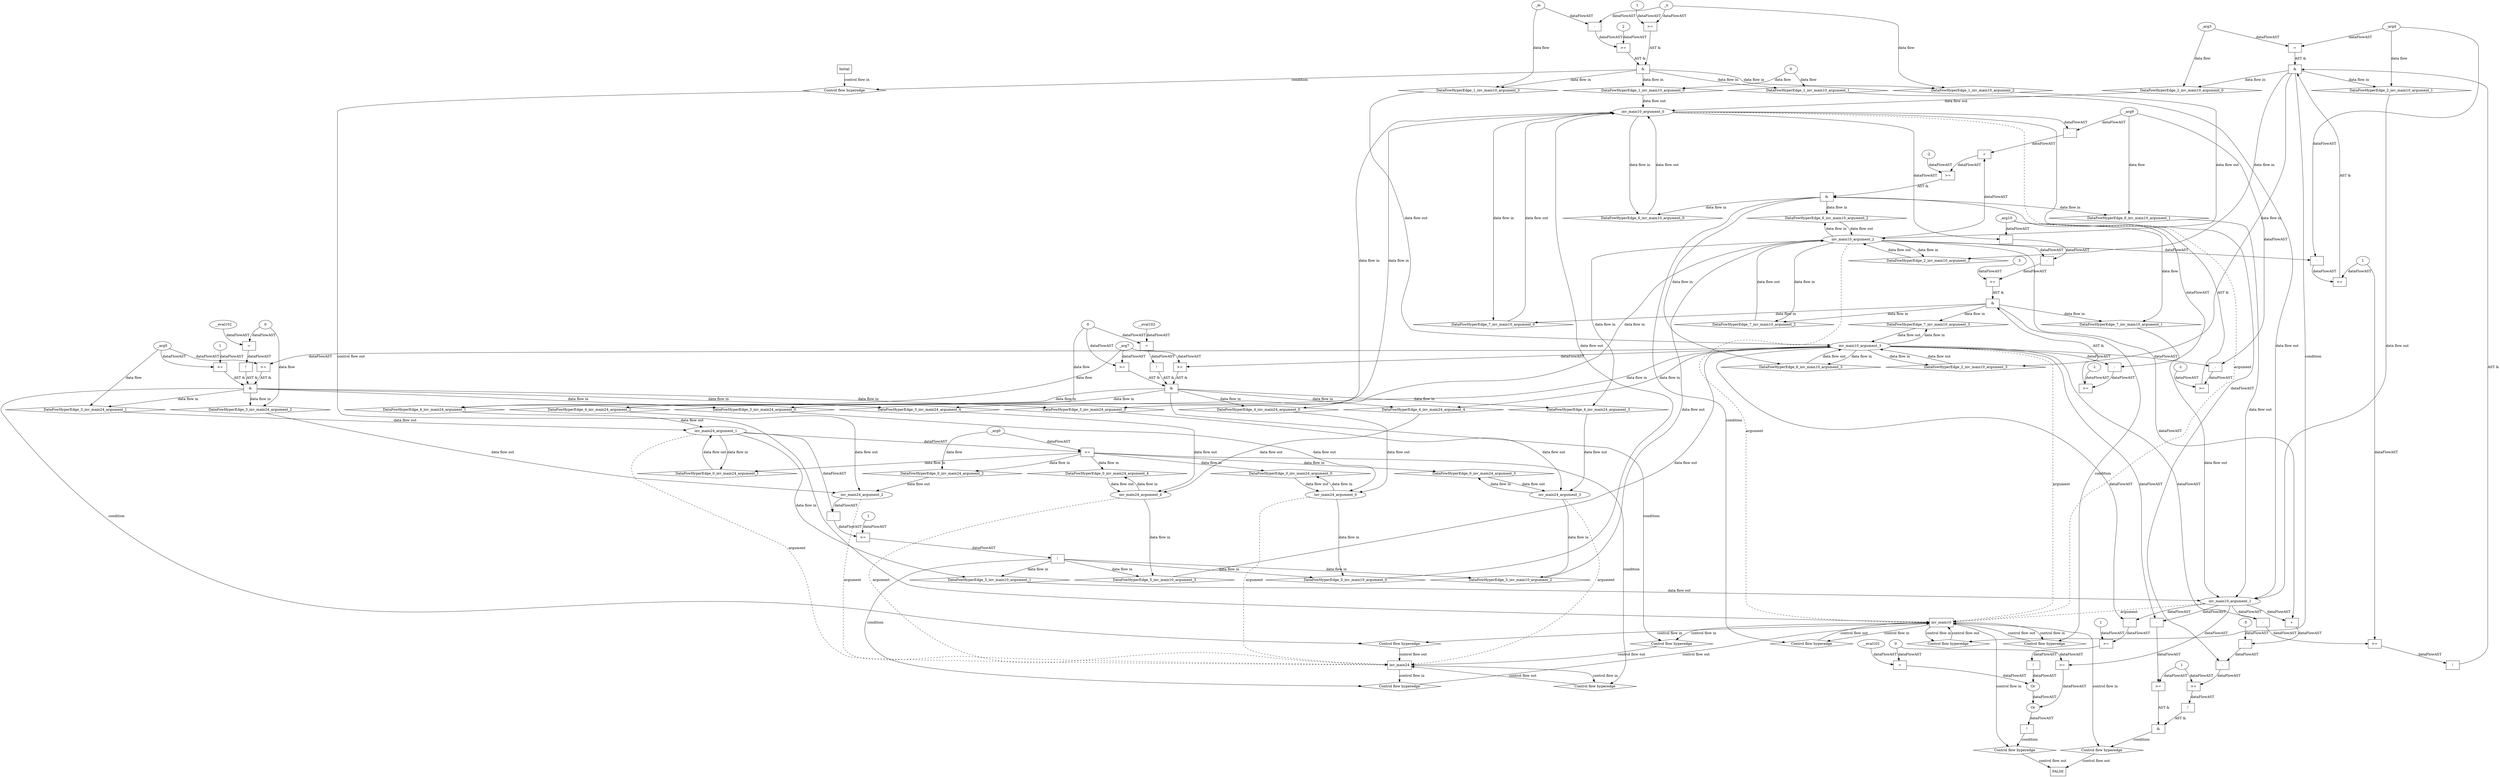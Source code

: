 digraph dag {
inv_main10 [label="inv_main10" nodeName=inv_main10 class=cfn  shape="rect"];
inv_main24 [label="inv_main24" nodeName=inv_main24 class=cfn  shape="rect"];
FALSE [label="FALSE" nodeName=FALSE class=cfn  shape="rect"];
Initial [label="Initial" nodeName=Initial class=cfn  shape="rect"];
ControlFowHyperEdge_0 [label="Control flow hyperedge" nodeName=ControlFowHyperEdge_0 class=controlFlowHyperEdge shape="diamond"];
inv_main24 -> ControlFowHyperEdge_0[label="control flow in"]
ControlFowHyperEdge_0 -> inv_main24[label="control flow out"]
ControlFowHyperEdge_1 [label="Control flow hyperedge" nodeName=ControlFowHyperEdge_1 class=controlFlowHyperEdge shape="diamond"];
Initial -> ControlFowHyperEdge_1[label="control flow in"]
ControlFowHyperEdge_1 -> inv_main10[label="control flow out"]
ControlFowHyperEdge_2 [label="Control flow hyperedge" nodeName=ControlFowHyperEdge_2 class=controlFlowHyperEdge shape="diamond"];
inv_main10 -> ControlFowHyperEdge_2[label="control flow in"]
ControlFowHyperEdge_2 -> inv_main10[label="control flow out"]
ControlFowHyperEdge_3 [label="Control flow hyperedge" nodeName=ControlFowHyperEdge_3 class=controlFlowHyperEdge shape="diamond"];
inv_main10 -> ControlFowHyperEdge_3[label="control flow in"]
ControlFowHyperEdge_3 -> inv_main24[label="control flow out"]
ControlFowHyperEdge_4 [label="Control flow hyperedge" nodeName=ControlFowHyperEdge_4 class=controlFlowHyperEdge shape="diamond"];
inv_main10 -> ControlFowHyperEdge_4[label="control flow in"]
ControlFowHyperEdge_4 -> inv_main24[label="control flow out"]
ControlFowHyperEdge_5 [label="Control flow hyperedge" nodeName=ControlFowHyperEdge_5 class=controlFlowHyperEdge shape="diamond"];
inv_main24 -> ControlFowHyperEdge_5[label="control flow in"]
ControlFowHyperEdge_5 -> inv_main10[label="control flow out"]
ControlFowHyperEdge_6 [label="Control flow hyperedge" nodeName=ControlFowHyperEdge_6 class=controlFlowHyperEdge shape="diamond"];
inv_main10 -> ControlFowHyperEdge_6[label="control flow in"]
ControlFowHyperEdge_6 -> inv_main10[label="control flow out"]
ControlFowHyperEdge_7 [label="Control flow hyperedge" nodeName=ControlFowHyperEdge_7 class=controlFlowHyperEdge shape="diamond"];
inv_main10 -> ControlFowHyperEdge_7[label="control flow in"]
ControlFowHyperEdge_7 -> inv_main10[label="control flow out"]
ControlFowHyperEdge_8 [label="Control flow hyperedge" nodeName=ControlFowHyperEdge_8 class=controlFlowHyperEdge shape="diamond"];
inv_main10 -> ControlFowHyperEdge_8[label="control flow in"]
ControlFowHyperEdge_8 -> FALSE[label="control flow out"]
ControlFowHyperEdge_9 [label="Control flow hyperedge" nodeName=ControlFowHyperEdge_9 class=controlFlowHyperEdge shape="diamond"];
inv_main10 -> ControlFowHyperEdge_9[label="control flow in"]
ControlFowHyperEdge_9 -> FALSE[label="control flow out"]
inv_main24_argument_0 [label="inv_main24_argument_0" nodeName=argument0 class=argument  head=inv_main24 shape="oval"];
inv_main24_argument_0 -> inv_main24[label="argument" style="dashed"]
inv_main24_argument_1 [label="inv_main24_argument_1" nodeName=argument1 class=argument  head=inv_main24 shape="oval"];
inv_main24_argument_1 -> inv_main24[label="argument" style="dashed"]
inv_main24_argument_2 [label="inv_main24_argument_2" nodeName=argument2 class=argument  head=inv_main24 shape="oval"];
inv_main24_argument_2 -> inv_main24[label="argument" style="dashed"]
inv_main24_argument_3 [label="inv_main24_argument_3" nodeName=argument3 class=argument  head=inv_main24 shape="oval"];
inv_main24_argument_3 -> inv_main24[label="argument" style="dashed"]
inv_main24_argument_4 [label="inv_main24_argument_4" nodeName=argument4 class=argument  head=inv_main24 shape="oval"];
inv_main24_argument_4 -> inv_main24[label="argument" style="dashed"]
inv_main10_argument_0 [label="inv_main10_argument_0" nodeName=argument0 class=argument  head=inv_main10 shape="oval"];
inv_main10_argument_0 -> inv_main10[label="argument" style="dashed"]
inv_main10_argument_1 [label="inv_main10_argument_1" nodeName=argument1 class=argument  head=inv_main10 shape="oval"];
inv_main10_argument_1 -> inv_main10[label="argument" style="dashed"]
inv_main10_argument_2 [label="inv_main10_argument_2" nodeName=argument2 class=argument  head=inv_main10 shape="oval"];
inv_main10_argument_2 -> inv_main10[label="argument" style="dashed"]
inv_main10_argument_3 [label="inv_main10_argument_3" nodeName=argument3 class=argument  head=inv_main10 shape="oval"];
inv_main10_argument_3 -> inv_main10[label="argument" style="dashed"]

xxxinv_main24___inv_main24_0xxxguard_0_node_0 [label=">=" nodeName=xxxinv_main24___inv_main24_0xxxguard_0_node_0 class=Operator  shape="rect"];
inv_main24_argument_1->xxxinv_main24___inv_main24_0xxxguard_0_node_0[label="dataFlowAST"]
xxxinv_main24___inv_main24_0xxxdataFlow_0_node_0->xxxinv_main24___inv_main24_0xxxguard_0_node_0[label="dataFlowAST"]

xxxinv_main24___inv_main24_0xxxguard_0_node_0->ControlFowHyperEdge_0 [label="condition"];
xxxinv_main24___inv_main24_0xxxdataFlow_0_node_0 [label="_arg0" nodeName=xxxinv_main24___inv_main24_0xxxdataFlow_0_node_0 class=Constant ];

xxxinv_main24___inv_main24_0xxxdataFlow_0_node_0->DataFowHyperEdge_0_inv_main24_argument_2 [label="data flow"];
xxxinv_main10___Initial_1xxx_and [label="&" nodeName=xxxinv_main10___Initial_1xxx_and class=Operator shape="rect"];
xxxinv_main10___Initial_1xxxguard_0_node_0 [label=">=" nodeName=xxxinv_main10___Initial_1xxxguard_0_node_0 class=Operator  shape="rect"];
xxxinv_main10___Initial_1xxxguard_0_node_2 [label="1" nodeName=xxxinv_main10___Initial_1xxxguard_0_node_2 class=Literal ];
xxxinv_main10___Initial_1xxxdataFlow2_node_0->xxxinv_main10___Initial_1xxxguard_0_node_0[label="dataFlowAST"]
xxxinv_main10___Initial_1xxxguard_0_node_2->xxxinv_main10___Initial_1xxxguard_0_node_0[label="dataFlowAST"]

xxxinv_main10___Initial_1xxxguard_0_node_0->xxxinv_main10___Initial_1xxx_and [label="AST &"];
xxxinv_main10___Initial_1xxxguard1_node_0 [label=">=" nodeName=xxxinv_main10___Initial_1xxxguard1_node_0 class=Operator  shape="rect"];
xxxinv_main10___Initial_1xxxguard1_node_1 [label="-" nodeName=xxxinv_main10___Initial_1xxxguard1_node_1 class= Operator shape="rect"];
xxxinv_main10___Initial_1xxxguard1_node_4 [label="2" nodeName=xxxinv_main10___Initial_1xxxguard1_node_4 class=Literal ];
xxxinv_main10___Initial_1xxxguard1_node_1->xxxinv_main10___Initial_1xxxguard1_node_0[label="dataFlowAST"]
xxxinv_main10___Initial_1xxxguard1_node_4->xxxinv_main10___Initial_1xxxguard1_node_0[label="dataFlowAST"]
xxxinv_main10___Initial_1xxxdataFlow2_node_0->xxxinv_main10___Initial_1xxxguard1_node_1[label="dataFlowAST"]
xxxinv_main10___Initial_1xxxdataFlow3_node_0->xxxinv_main10___Initial_1xxxguard1_node_1[label="dataFlowAST"]

xxxinv_main10___Initial_1xxxguard1_node_0->xxxinv_main10___Initial_1xxx_and [label="AST &"];
xxxinv_main10___Initial_1xxx_and->ControlFowHyperEdge_1 [label="condition"];
xxxinv_main10___Initial_1xxxdataFlow_0_node_0 [label="0" nodeName=xxxinv_main10___Initial_1xxxdataFlow_0_node_0 class=Literal ];

xxxinv_main10___Initial_1xxxdataFlow_0_node_0->DataFowHyperEdge_1_inv_main10_argument_0 [label="data flow"];

xxxinv_main10___Initial_1xxxdataFlow_0_node_0->DataFowHyperEdge_1_inv_main10_argument_1 [label="data flow"];
xxxinv_main10___Initial_1xxxdataFlow2_node_0 [label="_n" nodeName=xxxinv_main10___Initial_1xxxdataFlow2_node_0 class=Constant ];

xxxinv_main10___Initial_1xxxdataFlow2_node_0->DataFowHyperEdge_1_inv_main10_argument_2 [label="data flow"];
xxxinv_main10___Initial_1xxxdataFlow3_node_0 [label="_m" nodeName=xxxinv_main10___Initial_1xxxdataFlow3_node_0 class=Constant ];

xxxinv_main10___Initial_1xxxdataFlow3_node_0->DataFowHyperEdge_1_inv_main10_argument_3 [label="data flow"];
xxxinv_main10___inv_main10_2xxx_and [label="&" nodeName=xxxinv_main10___inv_main10_2xxx_and class=Operator shape="rect"];
xxxinv_main10___inv_main10_2xxxguard_0_node_0 [label=">=" nodeName=xxxinv_main10___inv_main10_2xxxguard_0_node_0 class=Operator  shape="rect"];
xxxinv_main10___inv_main10_2xxxguard_0_node_1 [label="-" nodeName=xxxinv_main10___inv_main10_2xxxguard_0_node_1 class= Operator shape="rect"];
xxxinv_main10___inv_main10_2xxxguard_0_node_4 [label="1" nodeName=xxxinv_main10___inv_main10_2xxxguard_0_node_4 class=Literal ];
xxxinv_main10___inv_main10_2xxxguard_0_node_1->xxxinv_main10___inv_main10_2xxxguard_0_node_0[label="dataFlowAST"]
xxxinv_main10___inv_main10_2xxxguard_0_node_4->xxxinv_main10___inv_main10_2xxxguard_0_node_0[label="dataFlowAST"]
inv_main10_argument_2->xxxinv_main10___inv_main10_2xxxguard_0_node_1[label="dataFlowAST"]
xxxinv_main10___inv_main10_2xxxdataFlow1_node_0->xxxinv_main10___inv_main10_2xxxguard_0_node_1[label="dataFlowAST"]

xxxinv_main10___inv_main10_2xxxguard_0_node_0->xxxinv_main10___inv_main10_2xxx_and [label="AST &"];
xxxinv_main10___inv_main10_2xxxguard1_node_0 [label="!" nodeName=xxxinv_main10___inv_main10_2xxxguard1_node_0 class=Operator shape="rect"];
xxxinv_main10___inv_main10_2xxxguard1_node_1 [label=">=" nodeName=xxxinv_main10___inv_main10_2xxxguard1_node_1 class=Operator  shape="rect"];
xxxinv_main10___inv_main10_2xxxguard1_node_2 [label="-" nodeName=xxxinv_main10___inv_main10_2xxxguard1_node_2 class= Operator shape="rect"];
xxxinv_main10___inv_main10_2xxxguard1_node_1->xxxinv_main10___inv_main10_2xxxguard1_node_0[label="dataFlowAST"]
xxxinv_main10___inv_main10_2xxxguard1_node_2->xxxinv_main10___inv_main10_2xxxguard1_node_1[label="dataFlowAST"]
xxxinv_main10___inv_main10_2xxxguard_0_node_4->xxxinv_main10___inv_main10_2xxxguard1_node_1[label="dataFlowAST"]
inv_main10_argument_3->xxxinv_main10___inv_main10_2xxxguard1_node_2[label="dataFlowAST"]
inv_main10_argument_1->xxxinv_main10___inv_main10_2xxxguard1_node_2[label="dataFlowAST"]

xxxinv_main10___inv_main10_2xxxguard1_node_0->xxxinv_main10___inv_main10_2xxx_and [label="AST &"];
xxxinv_main10___inv_main10_2xxxguard2_node_0 [label="=" nodeName=xxxinv_main10___inv_main10_2xxxguard2_node_0 class=Operator  shape="rect"];
xxxinv_main10___inv_main10_2xxxdataFlow_0_node_0->xxxinv_main10___inv_main10_2xxxguard2_node_0[label="dataFlowAST"]
xxxinv_main10___inv_main10_2xxxdataFlow1_node_0->xxxinv_main10___inv_main10_2xxxguard2_node_0[label="dataFlowAST"]

xxxinv_main10___inv_main10_2xxxguard2_node_0->xxxinv_main10___inv_main10_2xxx_and [label="AST &"];
xxxinv_main10___inv_main10_2xxx_and->ControlFowHyperEdge_2 [label="condition"];
xxxinv_main10___inv_main10_2xxxdataFlow_0_node_0 [label="_arg3" nodeName=xxxinv_main10___inv_main10_2xxxdataFlow_0_node_0 class=Constant ];

xxxinv_main10___inv_main10_2xxxdataFlow_0_node_0->DataFowHyperEdge_2_inv_main10_argument_0 [label="data flow"];
xxxinv_main10___inv_main10_2xxxdataFlow1_node_0 [label="_arg4" nodeName=xxxinv_main10___inv_main10_2xxxdataFlow1_node_0 class=Constant ];

xxxinv_main10___inv_main10_2xxxdataFlow1_node_0->DataFowHyperEdge_2_inv_main10_argument_1 [label="data flow"];
xxxinv_main24___inv_main10_3xxx_and [label="&" nodeName=xxxinv_main24___inv_main10_3xxx_and class=Operator shape="rect"];
xxxinv_main24___inv_main10_3xxxguard_0_node_0 [label=">=" nodeName=xxxinv_main24___inv_main10_3xxxguard_0_node_0 class=Operator  shape="rect"];
xxxinv_main24___inv_main10_3xxxguard_0_node_2 [label="1" nodeName=xxxinv_main24___inv_main10_3xxxguard_0_node_2 class=Literal ];
xxxinv_main24___inv_main10_3xxxdataFlow_0_node_0->xxxinv_main24___inv_main10_3xxxguard_0_node_0[label="dataFlowAST"]
xxxinv_main24___inv_main10_3xxxguard_0_node_2->xxxinv_main24___inv_main10_3xxxguard_0_node_0[label="dataFlowAST"]

xxxinv_main24___inv_main10_3xxxguard_0_node_0->xxxinv_main24___inv_main10_3xxx_and [label="AST &"];
xxxinv_main24___inv_main10_3xxxguard1_node_0 [label="!" nodeName=xxxinv_main24___inv_main10_3xxxguard1_node_0 class=Operator shape="rect"];
xxxinv_main24___inv_main10_3xxxguard1_node_1 [label="=" nodeName=xxxinv_main24___inv_main10_3xxxguard1_node_1 class=Operator  shape="rect"];
xxxinv_main24___inv_main10_3xxxguard1_node_2 [label="__eval102" nodeName=xxxinv_main24___inv_main10_3xxxguard1_node_2 class=Constant ];
xxxinv_main24___inv_main10_3xxxguard1_node_1->xxxinv_main24___inv_main10_3xxxguard1_node_0[label="dataFlowAST"]
xxxinv_main24___inv_main10_3xxxguard1_node_2->xxxinv_main24___inv_main10_3xxxguard1_node_1[label="dataFlowAST"]
xxxinv_main24___inv_main10_3xxxdataFlow1_node_0->xxxinv_main24___inv_main10_3xxxguard1_node_1[label="dataFlowAST"]

xxxinv_main24___inv_main10_3xxxguard1_node_0->xxxinv_main24___inv_main10_3xxx_and [label="AST &"];
xxxinv_main24___inv_main10_3xxxguard2_node_0 [label=">=" nodeName=xxxinv_main24___inv_main10_3xxxguard2_node_0 class=Operator  shape="rect"];
inv_main10_argument_3->xxxinv_main24___inv_main10_3xxxguard2_node_0[label="dataFlowAST"]
xxxinv_main24___inv_main10_3xxxdataFlow_0_node_0->xxxinv_main24___inv_main10_3xxxguard2_node_0[label="dataFlowAST"]

xxxinv_main24___inv_main10_3xxxguard2_node_0->xxxinv_main24___inv_main10_3xxx_and [label="AST &"];
xxxinv_main24___inv_main10_3xxx_and->ControlFowHyperEdge_3 [label="condition"];
xxxinv_main24___inv_main10_3xxxdataFlow_0_node_0 [label="_arg5" nodeName=xxxinv_main24___inv_main10_3xxxdataFlow_0_node_0 class=Constant ];

xxxinv_main24___inv_main10_3xxxdataFlow_0_node_0->DataFowHyperEdge_3_inv_main24_argument_1 [label="data flow"];
xxxinv_main24___inv_main10_3xxxdataFlow1_node_0 [label="0" nodeName=xxxinv_main24___inv_main10_3xxxdataFlow1_node_0 class=Literal ];

xxxinv_main24___inv_main10_3xxxdataFlow1_node_0->DataFowHyperEdge_3_inv_main24_argument_2 [label="data flow"];
xxxinv_main24___inv_main10_4xxx_and [label="&" nodeName=xxxinv_main24___inv_main10_4xxx_and class=Operator shape="rect"];
xxxinv_main24___inv_main10_4xxxguard_0_node_0 [label=">=" nodeName=xxxinv_main24___inv_main10_4xxxguard_0_node_0 class=Operator  shape="rect"];
xxxinv_main24___inv_main10_4xxxdataFlow1_node_0->xxxinv_main24___inv_main10_4xxxguard_0_node_0[label="dataFlowAST"]
xxxinv_main24___inv_main10_4xxxdataFlow_0_node_0->xxxinv_main24___inv_main10_4xxxguard_0_node_0[label="dataFlowAST"]

xxxinv_main24___inv_main10_4xxxguard_0_node_0->xxxinv_main24___inv_main10_4xxx_and [label="AST &"];
xxxinv_main24___inv_main10_4xxxguard1_node_0 [label="!" nodeName=xxxinv_main24___inv_main10_4xxxguard1_node_0 class=Operator shape="rect"];
xxxinv_main24___inv_main10_4xxxguard1_node_1 [label="=" nodeName=xxxinv_main24___inv_main10_4xxxguard1_node_1 class=Operator  shape="rect"];
xxxinv_main24___inv_main10_4xxxguard1_node_2 [label="__eval102" nodeName=xxxinv_main24___inv_main10_4xxxguard1_node_2 class=Constant ];
xxxinv_main24___inv_main10_4xxxguard1_node_1->xxxinv_main24___inv_main10_4xxxguard1_node_0[label="dataFlowAST"]
xxxinv_main24___inv_main10_4xxxguard1_node_2->xxxinv_main24___inv_main10_4xxxguard1_node_1[label="dataFlowAST"]
xxxinv_main24___inv_main10_4xxxdataFlow1_node_0->xxxinv_main24___inv_main10_4xxxguard1_node_1[label="dataFlowAST"]

xxxinv_main24___inv_main10_4xxxguard1_node_0->xxxinv_main24___inv_main10_4xxx_and [label="AST &"];
xxxinv_main24___inv_main10_4xxxguard2_node_0 [label=">=" nodeName=xxxinv_main24___inv_main10_4xxxguard2_node_0 class=Operator  shape="rect"];
inv_main10_argument_3->xxxinv_main24___inv_main10_4xxxguard2_node_0[label="dataFlowAST"]
xxxinv_main24___inv_main10_4xxxdataFlow_0_node_0->xxxinv_main24___inv_main10_4xxxguard2_node_0[label="dataFlowAST"]

xxxinv_main24___inv_main10_4xxxguard2_node_0->xxxinv_main24___inv_main10_4xxx_and [label="AST &"];
xxxinv_main24___inv_main10_4xxx_and->ControlFowHyperEdge_4 [label="condition"];
xxxinv_main24___inv_main10_4xxxdataFlow_0_node_0 [label="_arg7" nodeName=xxxinv_main24___inv_main10_4xxxdataFlow_0_node_0 class=Constant ];

xxxinv_main24___inv_main10_4xxxdataFlow_0_node_0->DataFowHyperEdge_4_inv_main24_argument_1 [label="data flow"];
xxxinv_main24___inv_main10_4xxxdataFlow1_node_0 [label="0" nodeName=xxxinv_main24___inv_main10_4xxxdataFlow1_node_0 class=Literal ];

xxxinv_main24___inv_main10_4xxxdataFlow1_node_0->DataFowHyperEdge_4_inv_main24_argument_2 [label="data flow"];
xxxinv_main10___inv_main24_5xxxguard_0_node_0 [label="!" nodeName=xxxinv_main10___inv_main24_5xxxguard_0_node_0 class=Operator shape="rect"];
xxxinv_main10___inv_main24_5xxxguard_0_node_1 [label=">=" nodeName=xxxinv_main10___inv_main24_5xxxguard_0_node_1 class=Operator  shape="rect"];
xxxinv_main10___inv_main24_5xxxguard_0_node_2 [label="-" nodeName=xxxinv_main10___inv_main24_5xxxguard_0_node_2 class= Operator shape="rect"];
xxxinv_main10___inv_main24_5xxxguard_0_node_5 [label="1" nodeName=xxxinv_main10___inv_main24_5xxxguard_0_node_5 class=Literal ];
xxxinv_main10___inv_main24_5xxxguard_0_node_1->xxxinv_main10___inv_main24_5xxxguard_0_node_0[label="dataFlowAST"]
xxxinv_main10___inv_main24_5xxxguard_0_node_2->xxxinv_main10___inv_main24_5xxxguard_0_node_1[label="dataFlowAST"]
xxxinv_main10___inv_main24_5xxxguard_0_node_5->xxxinv_main10___inv_main24_5xxxguard_0_node_1[label="dataFlowAST"]
inv_main24_argument_1->xxxinv_main10___inv_main24_5xxxguard_0_node_2[label="dataFlowAST"]
inv_main24_argument_2->xxxinv_main10___inv_main24_5xxxguard_0_node_2[label="dataFlowAST"]

xxxinv_main10___inv_main24_5xxxguard_0_node_0->ControlFowHyperEdge_5 [label="condition"];
xxxinv_main10___inv_main10_6xxx_and [label="&" nodeName=xxxinv_main10___inv_main10_6xxx_and class=Operator shape="rect"];
xxxinv_main10___inv_main10_6xxxguard_0_node_0 [label=">=" nodeName=xxxinv_main10___inv_main10_6xxxguard_0_node_0 class=Operator  shape="rect"];
xxxinv_main10___inv_main10_6xxxguard_0_node_1 [label="+" nodeName=xxxinv_main10___inv_main10_6xxxguard_0_node_1 class= Operator shape="rect"];
xxxinv_main10___inv_main10_6xxxguard_0_node_3 [label="-" nodeName=xxxinv_main10___inv_main10_6xxxguard_0_node_3 class= Operator shape="rect"];
xxxinv_main10___inv_main10_6xxxguard_0_node_6 [label="-2" nodeName=xxxinv_main10___inv_main10_6xxxguard_0_node_6 class=Literal ];
xxxinv_main10___inv_main10_6xxxguard_0_node_1->xxxinv_main10___inv_main10_6xxxguard_0_node_0[label="dataFlowAST"]
xxxinv_main10___inv_main10_6xxxguard_0_node_6->xxxinv_main10___inv_main10_6xxxguard_0_node_0[label="dataFlowAST"]
inv_main10_argument_2->xxxinv_main10___inv_main10_6xxxguard_0_node_1[label="dataFlowAST"]
xxxinv_main10___inv_main10_6xxxguard_0_node_3->xxxinv_main10___inv_main10_6xxxguard_0_node_1[label="dataFlowAST"]
xxxinv_main10___inv_main10_6xxxdataFlow_0_node_0->xxxinv_main10___inv_main10_6xxxguard_0_node_3[label="dataFlowAST"]
inv_main10_argument_0->xxxinv_main10___inv_main10_6xxxguard_0_node_3[label="dataFlowAST"]

xxxinv_main10___inv_main10_6xxxguard_0_node_0->xxxinv_main10___inv_main10_6xxx_and [label="AST &"];
xxxinv_main10___inv_main10_6xxxguard1_node_0 [label=">=" nodeName=xxxinv_main10___inv_main10_6xxxguard1_node_0 class=Operator  shape="rect"];
xxxinv_main10___inv_main10_6xxxguard1_node_1 [label="-" nodeName=xxxinv_main10___inv_main10_6xxxguard1_node_1 class= Operator shape="rect"];
xxxinv_main10___inv_main10_6xxxguard1_node_4 [label="-1" nodeName=xxxinv_main10___inv_main10_6xxxguard1_node_4 class=Literal ];
xxxinv_main10___inv_main10_6xxxguard1_node_1->xxxinv_main10___inv_main10_6xxxguard1_node_0[label="dataFlowAST"]
xxxinv_main10___inv_main10_6xxxguard1_node_4->xxxinv_main10___inv_main10_6xxxguard1_node_0[label="dataFlowAST"]
inv_main10_argument_3->xxxinv_main10___inv_main10_6xxxguard1_node_1[label="dataFlowAST"]
xxxinv_main10___inv_main10_6xxxdataFlow_0_node_0->xxxinv_main10___inv_main10_6xxxguard1_node_1[label="dataFlowAST"]

xxxinv_main10___inv_main10_6xxxguard1_node_0->xxxinv_main10___inv_main10_6xxx_and [label="AST &"];
xxxinv_main10___inv_main10_6xxx_and->ControlFowHyperEdge_6 [label="condition"];
xxxinv_main10___inv_main10_6xxxdataFlow_0_node_0 [label="_arg9" nodeName=xxxinv_main10___inv_main10_6xxxdataFlow_0_node_0 class=Constant ];

xxxinv_main10___inv_main10_6xxxdataFlow_0_node_0->DataFowHyperEdge_6_inv_main10_argument_1 [label="data flow"];
xxxinv_main10___inv_main10_7xxx_and [label="&" nodeName=xxxinv_main10___inv_main10_7xxx_and class=Operator shape="rect"];
xxxinv_main10___inv_main10_7xxxguard_0_node_0 [label=">=" nodeName=xxxinv_main10___inv_main10_7xxxguard_0_node_0 class=Operator  shape="rect"];
xxxinv_main10___inv_main10_7xxxguard_0_node_1 [label="-" nodeName=xxxinv_main10___inv_main10_7xxxguard_0_node_1 class= Operator shape="rect"];
xxxinv_main10___inv_main10_7xxxguard_0_node_2 [label="-" nodeName=xxxinv_main10___inv_main10_7xxxguard_0_node_2 class= Operator shape="rect"];
xxxinv_main10___inv_main10_7xxxguard_0_node_6 [label="3" nodeName=xxxinv_main10___inv_main10_7xxxguard_0_node_6 class=Literal ];
xxxinv_main10___inv_main10_7xxxguard_0_node_1->xxxinv_main10___inv_main10_7xxxguard_0_node_0[label="dataFlowAST"]
xxxinv_main10___inv_main10_7xxxguard_0_node_6->xxxinv_main10___inv_main10_7xxxguard_0_node_0[label="dataFlowAST"]
xxxinv_main10___inv_main10_7xxxguard_0_node_2->xxxinv_main10___inv_main10_7xxxguard_0_node_1[label="dataFlowAST"]
inv_main10_argument_2->xxxinv_main10___inv_main10_7xxxguard_0_node_1[label="dataFlowAST"]
inv_main10_argument_0->xxxinv_main10___inv_main10_7xxxguard_0_node_2[label="dataFlowAST"]
xxxinv_main10___inv_main10_7xxxdataFlow_0_node_0->xxxinv_main10___inv_main10_7xxxguard_0_node_2[label="dataFlowAST"]

xxxinv_main10___inv_main10_7xxxguard_0_node_0->xxxinv_main10___inv_main10_7xxx_and [label="AST &"];
xxxinv_main10___inv_main10_7xxxguard1_node_0 [label=">=" nodeName=xxxinv_main10___inv_main10_7xxxguard1_node_0 class=Operator  shape="rect"];
xxxinv_main10___inv_main10_7xxxguard1_node_1 [label="-" nodeName=xxxinv_main10___inv_main10_7xxxguard1_node_1 class= Operator shape="rect"];
xxxinv_main10___inv_main10_7xxxguard1_node_4 [label="-1" nodeName=xxxinv_main10___inv_main10_7xxxguard1_node_4 class=Literal ];
xxxinv_main10___inv_main10_7xxxguard1_node_1->xxxinv_main10___inv_main10_7xxxguard1_node_0[label="dataFlowAST"]
xxxinv_main10___inv_main10_7xxxguard1_node_4->xxxinv_main10___inv_main10_7xxxguard1_node_0[label="dataFlowAST"]
inv_main10_argument_3->xxxinv_main10___inv_main10_7xxxguard1_node_1[label="dataFlowAST"]
xxxinv_main10___inv_main10_7xxxdataFlow_0_node_0->xxxinv_main10___inv_main10_7xxxguard1_node_1[label="dataFlowAST"]

xxxinv_main10___inv_main10_7xxxguard1_node_0->xxxinv_main10___inv_main10_7xxx_and [label="AST &"];
xxxinv_main10___inv_main10_7xxx_and->ControlFowHyperEdge_7 [label="condition"];
xxxinv_main10___inv_main10_7xxxdataFlow_0_node_0 [label="_arg10" nodeName=xxxinv_main10___inv_main10_7xxxdataFlow_0_node_0 class=Constant ];

xxxinv_main10___inv_main10_7xxxdataFlow_0_node_0->DataFowHyperEdge_7_inv_main10_argument_1 [label="data flow"];
xxxFALSE___inv_main10_8xxxguard_0_node_0 [label="!" nodeName=xxxFALSE___inv_main10_8xxxguard_0_node_0 class=Operator shape="rect"];
xxxFALSE___inv_main10_8xxxguard_0_node_1 [label="Or" nodeName=xxxFALSE___inv_main10_8xxxguard_0_node_1 class=Operator ];
xxxFALSE___inv_main10_8xxxguard_0_node_2 [label=">=" nodeName=xxxFALSE___inv_main10_8xxxguard_0_node_2 class=Operator  shape="rect"];
xxxFALSE___inv_main10_8xxxguard_0_node_4 [label="0" nodeName=xxxFALSE___inv_main10_8xxxguard_0_node_4 class=Literal ];
xxxFALSE___inv_main10_8xxxguard_0_node_5 [label="Or" nodeName=xxxFALSE___inv_main10_8xxxguard_0_node_5 class=Operator ];
xxxFALSE___inv_main10_8xxxguard_0_node_6 [label="=" nodeName=xxxFALSE___inv_main10_8xxxguard_0_node_6 class=Operator  shape="rect"];
xxxFALSE___inv_main10_8xxxguard_0_node_7 [label="__eval102" nodeName=xxxFALSE___inv_main10_8xxxguard_0_node_7 class=Constant ];
xxxFALSE___inv_main10_8xxxguard_0_node_9 [label="!" nodeName=xxxFALSE___inv_main10_8xxxguard_0_node_9 class=Operator shape="rect"];
xxxFALSE___inv_main10_8xxxguard_0_node_10 [label=">=" nodeName=xxxFALSE___inv_main10_8xxxguard_0_node_10 class=Operator  shape="rect"];
xxxFALSE___inv_main10_8xxxguard_0_node_11 [label="-" nodeName=xxxFALSE___inv_main10_8xxxguard_0_node_11 class= Operator shape="rect"];
xxxFALSE___inv_main10_8xxxguard_0_node_14 [label="1" nodeName=xxxFALSE___inv_main10_8xxxguard_0_node_14 class=Literal ];
xxxFALSE___inv_main10_8xxxguard_0_node_1->xxxFALSE___inv_main10_8xxxguard_0_node_0[label="dataFlowAST"]
xxxFALSE___inv_main10_8xxxguard_0_node_2->xxxFALSE___inv_main10_8xxxguard_0_node_1[label="dataFlowAST"]
xxxFALSE___inv_main10_8xxxguard_0_node_5->xxxFALSE___inv_main10_8xxxguard_0_node_1[label="dataFlowAST"]
inv_main10_argument_1->xxxFALSE___inv_main10_8xxxguard_0_node_2[label="dataFlowAST"]
xxxFALSE___inv_main10_8xxxguard_0_node_4->xxxFALSE___inv_main10_8xxxguard_0_node_2[label="dataFlowAST"]
xxxFALSE___inv_main10_8xxxguard_0_node_6->xxxFALSE___inv_main10_8xxxguard_0_node_5[label="dataFlowAST"]
xxxFALSE___inv_main10_8xxxguard_0_node_9->xxxFALSE___inv_main10_8xxxguard_0_node_5[label="dataFlowAST"]
xxxFALSE___inv_main10_8xxxguard_0_node_7->xxxFALSE___inv_main10_8xxxguard_0_node_6[label="dataFlowAST"]
xxxFALSE___inv_main10_8xxxguard_0_node_4->xxxFALSE___inv_main10_8xxxguard_0_node_6[label="dataFlowAST"]
xxxFALSE___inv_main10_8xxxguard_0_node_10->xxxFALSE___inv_main10_8xxxguard_0_node_9[label="dataFlowAST"]
xxxFALSE___inv_main10_8xxxguard_0_node_11->xxxFALSE___inv_main10_8xxxguard_0_node_10[label="dataFlowAST"]
xxxFALSE___inv_main10_8xxxguard_0_node_14->xxxFALSE___inv_main10_8xxxguard_0_node_10[label="dataFlowAST"]
inv_main10_argument_3->xxxFALSE___inv_main10_8xxxguard_0_node_11[label="dataFlowAST"]
inv_main10_argument_1->xxxFALSE___inv_main10_8xxxguard_0_node_11[label="dataFlowAST"]

xxxFALSE___inv_main10_8xxxguard_0_node_0->ControlFowHyperEdge_8 [label="condition"];
xxxFALSE___inv_main10_9xxx_and [label="&" nodeName=xxxFALSE___inv_main10_9xxx_and class=Operator shape="rect"];
xxxFALSE___inv_main10_9xxxguard_0_node_0 [label="!" nodeName=xxxFALSE___inv_main10_9xxxguard_0_node_0 class=Operator shape="rect"];
xxxFALSE___inv_main10_9xxxguard_0_node_1 [label=">=" nodeName=xxxFALSE___inv_main10_9xxxguard_0_node_1 class=Operator  shape="rect"];
xxxFALSE___inv_main10_9xxxguard_0_node_2 [label="-" nodeName=xxxFALSE___inv_main10_9xxxguard_0_node_2 class= Operator shape="rect"];
xxxFALSE___inv_main10_9xxxguard_0_node_3 [label="-" nodeName=xxxFALSE___inv_main10_9xxxguard_0_node_3 class= Operator shape="rect"];
xxxFALSE___inv_main10_9xxxguard_0_node_4 [label="+" nodeName=xxxFALSE___inv_main10_9xxxguard_0_node_4 class= Operator shape="rect"];
xxxFALSE___inv_main10_9xxxguard_0_node_7 [label="-5" nodeName=xxxFALSE___inv_main10_9xxxguard_0_node_7 class=Literal ];
xxxFALSE___inv_main10_9xxxguard_0_node_9 [label="1" nodeName=xxxFALSE___inv_main10_9xxxguard_0_node_9 class=Literal ];
xxxFALSE___inv_main10_9xxxguard_0_node_1->xxxFALSE___inv_main10_9xxxguard_0_node_0[label="dataFlowAST"]
xxxFALSE___inv_main10_9xxxguard_0_node_2->xxxFALSE___inv_main10_9xxxguard_0_node_1[label="dataFlowAST"]
xxxFALSE___inv_main10_9xxxguard_0_node_9->xxxFALSE___inv_main10_9xxxguard_0_node_1[label="dataFlowAST"]
xxxFALSE___inv_main10_9xxxguard_0_node_3->xxxFALSE___inv_main10_9xxxguard_0_node_2[label="dataFlowAST"]
inv_main10_argument_0->xxxFALSE___inv_main10_9xxxguard_0_node_2[label="dataFlowAST"]
xxxFALSE___inv_main10_9xxxguard_0_node_4->xxxFALSE___inv_main10_9xxxguard_0_node_3[label="dataFlowAST"]
xxxFALSE___inv_main10_9xxxguard_0_node_7->xxxFALSE___inv_main10_9xxxguard_0_node_3[label="dataFlowAST"]
inv_main10_argument_2->xxxFALSE___inv_main10_9xxxguard_0_node_4[label="dataFlowAST"]
inv_main10_argument_1->xxxFALSE___inv_main10_9xxxguard_0_node_4[label="dataFlowAST"]

xxxFALSE___inv_main10_9xxxguard_0_node_0->xxxFALSE___inv_main10_9xxx_and [label="AST &"];
xxxFALSE___inv_main10_9xxxguard1_node_0 [label=">=" nodeName=xxxFALSE___inv_main10_9xxxguard1_node_0 class=Operator  shape="rect"];
xxxFALSE___inv_main10_9xxxguard1_node_1 [label="-" nodeName=xxxFALSE___inv_main10_9xxxguard1_node_1 class= Operator shape="rect"];
xxxFALSE___inv_main10_9xxxguard1_node_1->xxxFALSE___inv_main10_9xxxguard1_node_0[label="dataFlowAST"]
xxxFALSE___inv_main10_9xxxguard_0_node_9->xxxFALSE___inv_main10_9xxxguard1_node_0[label="dataFlowAST"]
inv_main10_argument_3->xxxFALSE___inv_main10_9xxxguard1_node_1[label="dataFlowAST"]
inv_main10_argument_1->xxxFALSE___inv_main10_9xxxguard1_node_1[label="dataFlowAST"]

xxxFALSE___inv_main10_9xxxguard1_node_0->xxxFALSE___inv_main10_9xxx_and [label="AST &"];
xxxFALSE___inv_main10_9xxx_and->ControlFowHyperEdge_9 [label="condition"];
DataFowHyperEdge_0_inv_main24_argument_0 [label="DataFowHyperEdge_0_inv_main24_argument_0" nodeName=DataFowHyperEdge_0_inv_main24_argument_0 class=DataFlowHyperedge shape="diamond"];
DataFowHyperEdge_0_inv_main24_argument_0 -> inv_main24_argument_0[label="data flow out"]
xxxinv_main24___inv_main24_0xxxguard_0_node_0 -> DataFowHyperEdge_0_inv_main24_argument_0[label="data flow in"]
DataFowHyperEdge_0_inv_main24_argument_1 [label="DataFowHyperEdge_0_inv_main24_argument_1" nodeName=DataFowHyperEdge_0_inv_main24_argument_1 class=DataFlowHyperedge shape="diamond"];
DataFowHyperEdge_0_inv_main24_argument_1 -> inv_main24_argument_1[label="data flow out"]
xxxinv_main24___inv_main24_0xxxguard_0_node_0 -> DataFowHyperEdge_0_inv_main24_argument_1[label="data flow in"]
DataFowHyperEdge_0_inv_main24_argument_2 [label="DataFowHyperEdge_0_inv_main24_argument_2" nodeName=DataFowHyperEdge_0_inv_main24_argument_2 class=DataFlowHyperedge shape="diamond"];
DataFowHyperEdge_0_inv_main24_argument_2 -> inv_main24_argument_2[label="data flow out"]
xxxinv_main24___inv_main24_0xxxguard_0_node_0 -> DataFowHyperEdge_0_inv_main24_argument_2[label="data flow in"]
DataFowHyperEdge_0_inv_main24_argument_3 [label="DataFowHyperEdge_0_inv_main24_argument_3" nodeName=DataFowHyperEdge_0_inv_main24_argument_3 class=DataFlowHyperedge shape="diamond"];
DataFowHyperEdge_0_inv_main24_argument_3 -> inv_main24_argument_3[label="data flow out"]
xxxinv_main24___inv_main24_0xxxguard_0_node_0 -> DataFowHyperEdge_0_inv_main24_argument_3[label="data flow in"]
DataFowHyperEdge_0_inv_main24_argument_4 [label="DataFowHyperEdge_0_inv_main24_argument_4" nodeName=DataFowHyperEdge_0_inv_main24_argument_4 class=DataFlowHyperedge shape="diamond"];
DataFowHyperEdge_0_inv_main24_argument_4 -> inv_main24_argument_4[label="data flow out"]
xxxinv_main24___inv_main24_0xxxguard_0_node_0 -> DataFowHyperEdge_0_inv_main24_argument_4[label="data flow in"]
DataFowHyperEdge_1_inv_main10_argument_0 [label="DataFowHyperEdge_1_inv_main10_argument_0" nodeName=DataFowHyperEdge_1_inv_main10_argument_0 class=DataFlowHyperedge shape="diamond"];
DataFowHyperEdge_1_inv_main10_argument_0 -> inv_main10_argument_0[label="data flow out"]
xxxinv_main10___Initial_1xxx_and -> DataFowHyperEdge_1_inv_main10_argument_0[label="data flow in"]
DataFowHyperEdge_1_inv_main10_argument_1 [label="DataFowHyperEdge_1_inv_main10_argument_1" nodeName=DataFowHyperEdge_1_inv_main10_argument_1 class=DataFlowHyperedge shape="diamond"];
DataFowHyperEdge_1_inv_main10_argument_1 -> inv_main10_argument_1[label="data flow out"]
xxxinv_main10___Initial_1xxx_and -> DataFowHyperEdge_1_inv_main10_argument_1[label="data flow in"]
DataFowHyperEdge_1_inv_main10_argument_2 [label="DataFowHyperEdge_1_inv_main10_argument_2" nodeName=DataFowHyperEdge_1_inv_main10_argument_2 class=DataFlowHyperedge shape="diamond"];
DataFowHyperEdge_1_inv_main10_argument_2 -> inv_main10_argument_2[label="data flow out"]
xxxinv_main10___Initial_1xxx_and -> DataFowHyperEdge_1_inv_main10_argument_2[label="data flow in"]
DataFowHyperEdge_1_inv_main10_argument_3 [label="DataFowHyperEdge_1_inv_main10_argument_3" nodeName=DataFowHyperEdge_1_inv_main10_argument_3 class=DataFlowHyperedge shape="diamond"];
DataFowHyperEdge_1_inv_main10_argument_3 -> inv_main10_argument_3[label="data flow out"]
xxxinv_main10___Initial_1xxx_and -> DataFowHyperEdge_1_inv_main10_argument_3[label="data flow in"]
DataFowHyperEdge_2_inv_main10_argument_0 [label="DataFowHyperEdge_2_inv_main10_argument_0" nodeName=DataFowHyperEdge_2_inv_main10_argument_0 class=DataFlowHyperedge shape="diamond"];
DataFowHyperEdge_2_inv_main10_argument_0 -> inv_main10_argument_0[label="data flow out"]
xxxinv_main10___inv_main10_2xxx_and -> DataFowHyperEdge_2_inv_main10_argument_0[label="data flow in"]
DataFowHyperEdge_2_inv_main10_argument_1 [label="DataFowHyperEdge_2_inv_main10_argument_1" nodeName=DataFowHyperEdge_2_inv_main10_argument_1 class=DataFlowHyperedge shape="diamond"];
DataFowHyperEdge_2_inv_main10_argument_1 -> inv_main10_argument_1[label="data flow out"]
xxxinv_main10___inv_main10_2xxx_and -> DataFowHyperEdge_2_inv_main10_argument_1[label="data flow in"]
DataFowHyperEdge_2_inv_main10_argument_2 [label="DataFowHyperEdge_2_inv_main10_argument_2" nodeName=DataFowHyperEdge_2_inv_main10_argument_2 class=DataFlowHyperedge shape="diamond"];
DataFowHyperEdge_2_inv_main10_argument_2 -> inv_main10_argument_2[label="data flow out"]
xxxinv_main10___inv_main10_2xxx_and -> DataFowHyperEdge_2_inv_main10_argument_2[label="data flow in"]
DataFowHyperEdge_2_inv_main10_argument_3 [label="DataFowHyperEdge_2_inv_main10_argument_3" nodeName=DataFowHyperEdge_2_inv_main10_argument_3 class=DataFlowHyperedge shape="diamond"];
DataFowHyperEdge_2_inv_main10_argument_3 -> inv_main10_argument_3[label="data flow out"]
xxxinv_main10___inv_main10_2xxx_and -> DataFowHyperEdge_2_inv_main10_argument_3[label="data flow in"]
DataFowHyperEdge_3_inv_main24_argument_0 [label="DataFowHyperEdge_3_inv_main24_argument_0" nodeName=DataFowHyperEdge_3_inv_main24_argument_0 class=DataFlowHyperedge shape="diamond"];
DataFowHyperEdge_3_inv_main24_argument_0 -> inv_main24_argument_0[label="data flow out"]
xxxinv_main24___inv_main10_3xxx_and -> DataFowHyperEdge_3_inv_main24_argument_0[label="data flow in"]
DataFowHyperEdge_3_inv_main24_argument_1 [label="DataFowHyperEdge_3_inv_main24_argument_1" nodeName=DataFowHyperEdge_3_inv_main24_argument_1 class=DataFlowHyperedge shape="diamond"];
DataFowHyperEdge_3_inv_main24_argument_1 -> inv_main24_argument_1[label="data flow out"]
xxxinv_main24___inv_main10_3xxx_and -> DataFowHyperEdge_3_inv_main24_argument_1[label="data flow in"]
DataFowHyperEdge_3_inv_main24_argument_2 [label="DataFowHyperEdge_3_inv_main24_argument_2" nodeName=DataFowHyperEdge_3_inv_main24_argument_2 class=DataFlowHyperedge shape="diamond"];
DataFowHyperEdge_3_inv_main24_argument_2 -> inv_main24_argument_2[label="data flow out"]
xxxinv_main24___inv_main10_3xxx_and -> DataFowHyperEdge_3_inv_main24_argument_2[label="data flow in"]
DataFowHyperEdge_3_inv_main24_argument_3 [label="DataFowHyperEdge_3_inv_main24_argument_3" nodeName=DataFowHyperEdge_3_inv_main24_argument_3 class=DataFlowHyperedge shape="diamond"];
DataFowHyperEdge_3_inv_main24_argument_3 -> inv_main24_argument_3[label="data flow out"]
xxxinv_main24___inv_main10_3xxx_and -> DataFowHyperEdge_3_inv_main24_argument_3[label="data flow in"]
DataFowHyperEdge_3_inv_main24_argument_4 [label="DataFowHyperEdge_3_inv_main24_argument_4" nodeName=DataFowHyperEdge_3_inv_main24_argument_4 class=DataFlowHyperedge shape="diamond"];
DataFowHyperEdge_3_inv_main24_argument_4 -> inv_main24_argument_4[label="data flow out"]
xxxinv_main24___inv_main10_3xxx_and -> DataFowHyperEdge_3_inv_main24_argument_4[label="data flow in"]
DataFowHyperEdge_4_inv_main24_argument_0 [label="DataFowHyperEdge_4_inv_main24_argument_0" nodeName=DataFowHyperEdge_4_inv_main24_argument_0 class=DataFlowHyperedge shape="diamond"];
DataFowHyperEdge_4_inv_main24_argument_0 -> inv_main24_argument_0[label="data flow out"]
xxxinv_main24___inv_main10_4xxx_and -> DataFowHyperEdge_4_inv_main24_argument_0[label="data flow in"]
DataFowHyperEdge_4_inv_main24_argument_1 [label="DataFowHyperEdge_4_inv_main24_argument_1" nodeName=DataFowHyperEdge_4_inv_main24_argument_1 class=DataFlowHyperedge shape="diamond"];
DataFowHyperEdge_4_inv_main24_argument_1 -> inv_main24_argument_1[label="data flow out"]
xxxinv_main24___inv_main10_4xxx_and -> DataFowHyperEdge_4_inv_main24_argument_1[label="data flow in"]
DataFowHyperEdge_4_inv_main24_argument_2 [label="DataFowHyperEdge_4_inv_main24_argument_2" nodeName=DataFowHyperEdge_4_inv_main24_argument_2 class=DataFlowHyperedge shape="diamond"];
DataFowHyperEdge_4_inv_main24_argument_2 -> inv_main24_argument_2[label="data flow out"]
xxxinv_main24___inv_main10_4xxx_and -> DataFowHyperEdge_4_inv_main24_argument_2[label="data flow in"]
DataFowHyperEdge_4_inv_main24_argument_3 [label="DataFowHyperEdge_4_inv_main24_argument_3" nodeName=DataFowHyperEdge_4_inv_main24_argument_3 class=DataFlowHyperedge shape="diamond"];
DataFowHyperEdge_4_inv_main24_argument_3 -> inv_main24_argument_3[label="data flow out"]
xxxinv_main24___inv_main10_4xxx_and -> DataFowHyperEdge_4_inv_main24_argument_3[label="data flow in"]
DataFowHyperEdge_4_inv_main24_argument_4 [label="DataFowHyperEdge_4_inv_main24_argument_4" nodeName=DataFowHyperEdge_4_inv_main24_argument_4 class=DataFlowHyperedge shape="diamond"];
DataFowHyperEdge_4_inv_main24_argument_4 -> inv_main24_argument_4[label="data flow out"]
xxxinv_main24___inv_main10_4xxx_and -> DataFowHyperEdge_4_inv_main24_argument_4[label="data flow in"]
DataFowHyperEdge_5_inv_main10_argument_0 [label="DataFowHyperEdge_5_inv_main10_argument_0" nodeName=DataFowHyperEdge_5_inv_main10_argument_0 class=DataFlowHyperedge shape="diamond"];
DataFowHyperEdge_5_inv_main10_argument_0 -> inv_main10_argument_0[label="data flow out"]
xxxinv_main10___inv_main24_5xxxguard_0_node_0 -> DataFowHyperEdge_5_inv_main10_argument_0[label="data flow in"]
DataFowHyperEdge_5_inv_main10_argument_1 [label="DataFowHyperEdge_5_inv_main10_argument_1" nodeName=DataFowHyperEdge_5_inv_main10_argument_1 class=DataFlowHyperedge shape="diamond"];
DataFowHyperEdge_5_inv_main10_argument_1 -> inv_main10_argument_1[label="data flow out"]
xxxinv_main10___inv_main24_5xxxguard_0_node_0 -> DataFowHyperEdge_5_inv_main10_argument_1[label="data flow in"]
DataFowHyperEdge_5_inv_main10_argument_2 [label="DataFowHyperEdge_5_inv_main10_argument_2" nodeName=DataFowHyperEdge_5_inv_main10_argument_2 class=DataFlowHyperedge shape="diamond"];
DataFowHyperEdge_5_inv_main10_argument_2 -> inv_main10_argument_2[label="data flow out"]
xxxinv_main10___inv_main24_5xxxguard_0_node_0 -> DataFowHyperEdge_5_inv_main10_argument_2[label="data flow in"]
DataFowHyperEdge_5_inv_main10_argument_3 [label="DataFowHyperEdge_5_inv_main10_argument_3" nodeName=DataFowHyperEdge_5_inv_main10_argument_3 class=DataFlowHyperedge shape="diamond"];
DataFowHyperEdge_5_inv_main10_argument_3 -> inv_main10_argument_3[label="data flow out"]
xxxinv_main10___inv_main24_5xxxguard_0_node_0 -> DataFowHyperEdge_5_inv_main10_argument_3[label="data flow in"]
DataFowHyperEdge_6_inv_main10_argument_0 [label="DataFowHyperEdge_6_inv_main10_argument_0" nodeName=DataFowHyperEdge_6_inv_main10_argument_0 class=DataFlowHyperedge shape="diamond"];
DataFowHyperEdge_6_inv_main10_argument_0 -> inv_main10_argument_0[label="data flow out"]
xxxinv_main10___inv_main10_6xxx_and -> DataFowHyperEdge_6_inv_main10_argument_0[label="data flow in"]
DataFowHyperEdge_6_inv_main10_argument_1 [label="DataFowHyperEdge_6_inv_main10_argument_1" nodeName=DataFowHyperEdge_6_inv_main10_argument_1 class=DataFlowHyperedge shape="diamond"];
DataFowHyperEdge_6_inv_main10_argument_1 -> inv_main10_argument_1[label="data flow out"]
xxxinv_main10___inv_main10_6xxx_and -> DataFowHyperEdge_6_inv_main10_argument_1[label="data flow in"]
DataFowHyperEdge_6_inv_main10_argument_2 [label="DataFowHyperEdge_6_inv_main10_argument_2" nodeName=DataFowHyperEdge_6_inv_main10_argument_2 class=DataFlowHyperedge shape="diamond"];
DataFowHyperEdge_6_inv_main10_argument_2 -> inv_main10_argument_2[label="data flow out"]
xxxinv_main10___inv_main10_6xxx_and -> DataFowHyperEdge_6_inv_main10_argument_2[label="data flow in"]
DataFowHyperEdge_6_inv_main10_argument_3 [label="DataFowHyperEdge_6_inv_main10_argument_3" nodeName=DataFowHyperEdge_6_inv_main10_argument_3 class=DataFlowHyperedge shape="diamond"];
DataFowHyperEdge_6_inv_main10_argument_3 -> inv_main10_argument_3[label="data flow out"]
xxxinv_main10___inv_main10_6xxx_and -> DataFowHyperEdge_6_inv_main10_argument_3[label="data flow in"]
DataFowHyperEdge_7_inv_main10_argument_0 [label="DataFowHyperEdge_7_inv_main10_argument_0" nodeName=DataFowHyperEdge_7_inv_main10_argument_0 class=DataFlowHyperedge shape="diamond"];
DataFowHyperEdge_7_inv_main10_argument_0 -> inv_main10_argument_0[label="data flow out"]
xxxinv_main10___inv_main10_7xxx_and -> DataFowHyperEdge_7_inv_main10_argument_0[label="data flow in"]
DataFowHyperEdge_7_inv_main10_argument_1 [label="DataFowHyperEdge_7_inv_main10_argument_1" nodeName=DataFowHyperEdge_7_inv_main10_argument_1 class=DataFlowHyperedge shape="diamond"];
DataFowHyperEdge_7_inv_main10_argument_1 -> inv_main10_argument_1[label="data flow out"]
xxxinv_main10___inv_main10_7xxx_and -> DataFowHyperEdge_7_inv_main10_argument_1[label="data flow in"]
DataFowHyperEdge_7_inv_main10_argument_2 [label="DataFowHyperEdge_7_inv_main10_argument_2" nodeName=DataFowHyperEdge_7_inv_main10_argument_2 class=DataFlowHyperedge shape="diamond"];
DataFowHyperEdge_7_inv_main10_argument_2 -> inv_main10_argument_2[label="data flow out"]
xxxinv_main10___inv_main10_7xxx_and -> DataFowHyperEdge_7_inv_main10_argument_2[label="data flow in"]
DataFowHyperEdge_7_inv_main10_argument_3 [label="DataFowHyperEdge_7_inv_main10_argument_3" nodeName=DataFowHyperEdge_7_inv_main10_argument_3 class=DataFlowHyperedge shape="diamond"];
DataFowHyperEdge_7_inv_main10_argument_3 -> inv_main10_argument_3[label="data flow out"]
xxxinv_main10___inv_main10_7xxx_and -> DataFowHyperEdge_7_inv_main10_argument_3[label="data flow in"]
inv_main24_argument_0 -> DataFowHyperEdge_0_inv_main24_argument_0[label="data flow in"]
inv_main24_argument_1 -> DataFowHyperEdge_0_inv_main24_argument_1[label="data flow in"]
inv_main24_argument_3 -> DataFowHyperEdge_0_inv_main24_argument_3[label="data flow in"]
inv_main24_argument_4 -> DataFowHyperEdge_0_inv_main24_argument_4[label="data flow in"]
inv_main10_argument_2 -> DataFowHyperEdge_2_inv_main10_argument_2[label="data flow in"]
inv_main10_argument_3 -> DataFowHyperEdge_2_inv_main10_argument_3[label="data flow in"]
inv_main10_argument_0 -> DataFowHyperEdge_3_inv_main24_argument_0[label="data flow in"]
inv_main10_argument_2 -> DataFowHyperEdge_3_inv_main24_argument_3[label="data flow in"]
inv_main10_argument_3 -> DataFowHyperEdge_3_inv_main24_argument_4[label="data flow in"]
inv_main10_argument_0 -> DataFowHyperEdge_4_inv_main24_argument_0[label="data flow in"]
inv_main10_argument_2 -> DataFowHyperEdge_4_inv_main24_argument_3[label="data flow in"]
inv_main10_argument_3 -> DataFowHyperEdge_4_inv_main24_argument_4[label="data flow in"]
inv_main24_argument_0 -> DataFowHyperEdge_5_inv_main10_argument_0[label="data flow in"]
inv_main24_argument_1 -> DataFowHyperEdge_5_inv_main10_argument_1[label="data flow in"]
inv_main24_argument_3 -> DataFowHyperEdge_5_inv_main10_argument_2[label="data flow in"]
inv_main24_argument_4 -> DataFowHyperEdge_5_inv_main10_argument_3[label="data flow in"]
inv_main10_argument_0 -> DataFowHyperEdge_6_inv_main10_argument_0[label="data flow in"]
inv_main10_argument_2 -> DataFowHyperEdge_6_inv_main10_argument_2[label="data flow in"]
inv_main10_argument_3 -> DataFowHyperEdge_6_inv_main10_argument_3[label="data flow in"]
inv_main10_argument_0 -> DataFowHyperEdge_7_inv_main10_argument_0[label="data flow in"]
inv_main10_argument_2 -> DataFowHyperEdge_7_inv_main10_argument_2[label="data flow in"]
inv_main10_argument_3 -> DataFowHyperEdge_7_inv_main10_argument_3[label="data flow in"]




}
